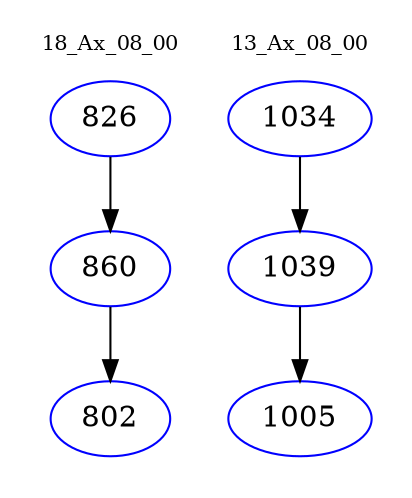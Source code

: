 digraph{
subgraph cluster_0 {
color = white
label = "18_Ax_08_00";
fontsize=10;
T0_826 [label="826", color="blue"]
T0_826 -> T0_860 [color="black"]
T0_860 [label="860", color="blue"]
T0_860 -> T0_802 [color="black"]
T0_802 [label="802", color="blue"]
}
subgraph cluster_1 {
color = white
label = "13_Ax_08_00";
fontsize=10;
T1_1034 [label="1034", color="blue"]
T1_1034 -> T1_1039 [color="black"]
T1_1039 [label="1039", color="blue"]
T1_1039 -> T1_1005 [color="black"]
T1_1005 [label="1005", color="blue"]
}
}
